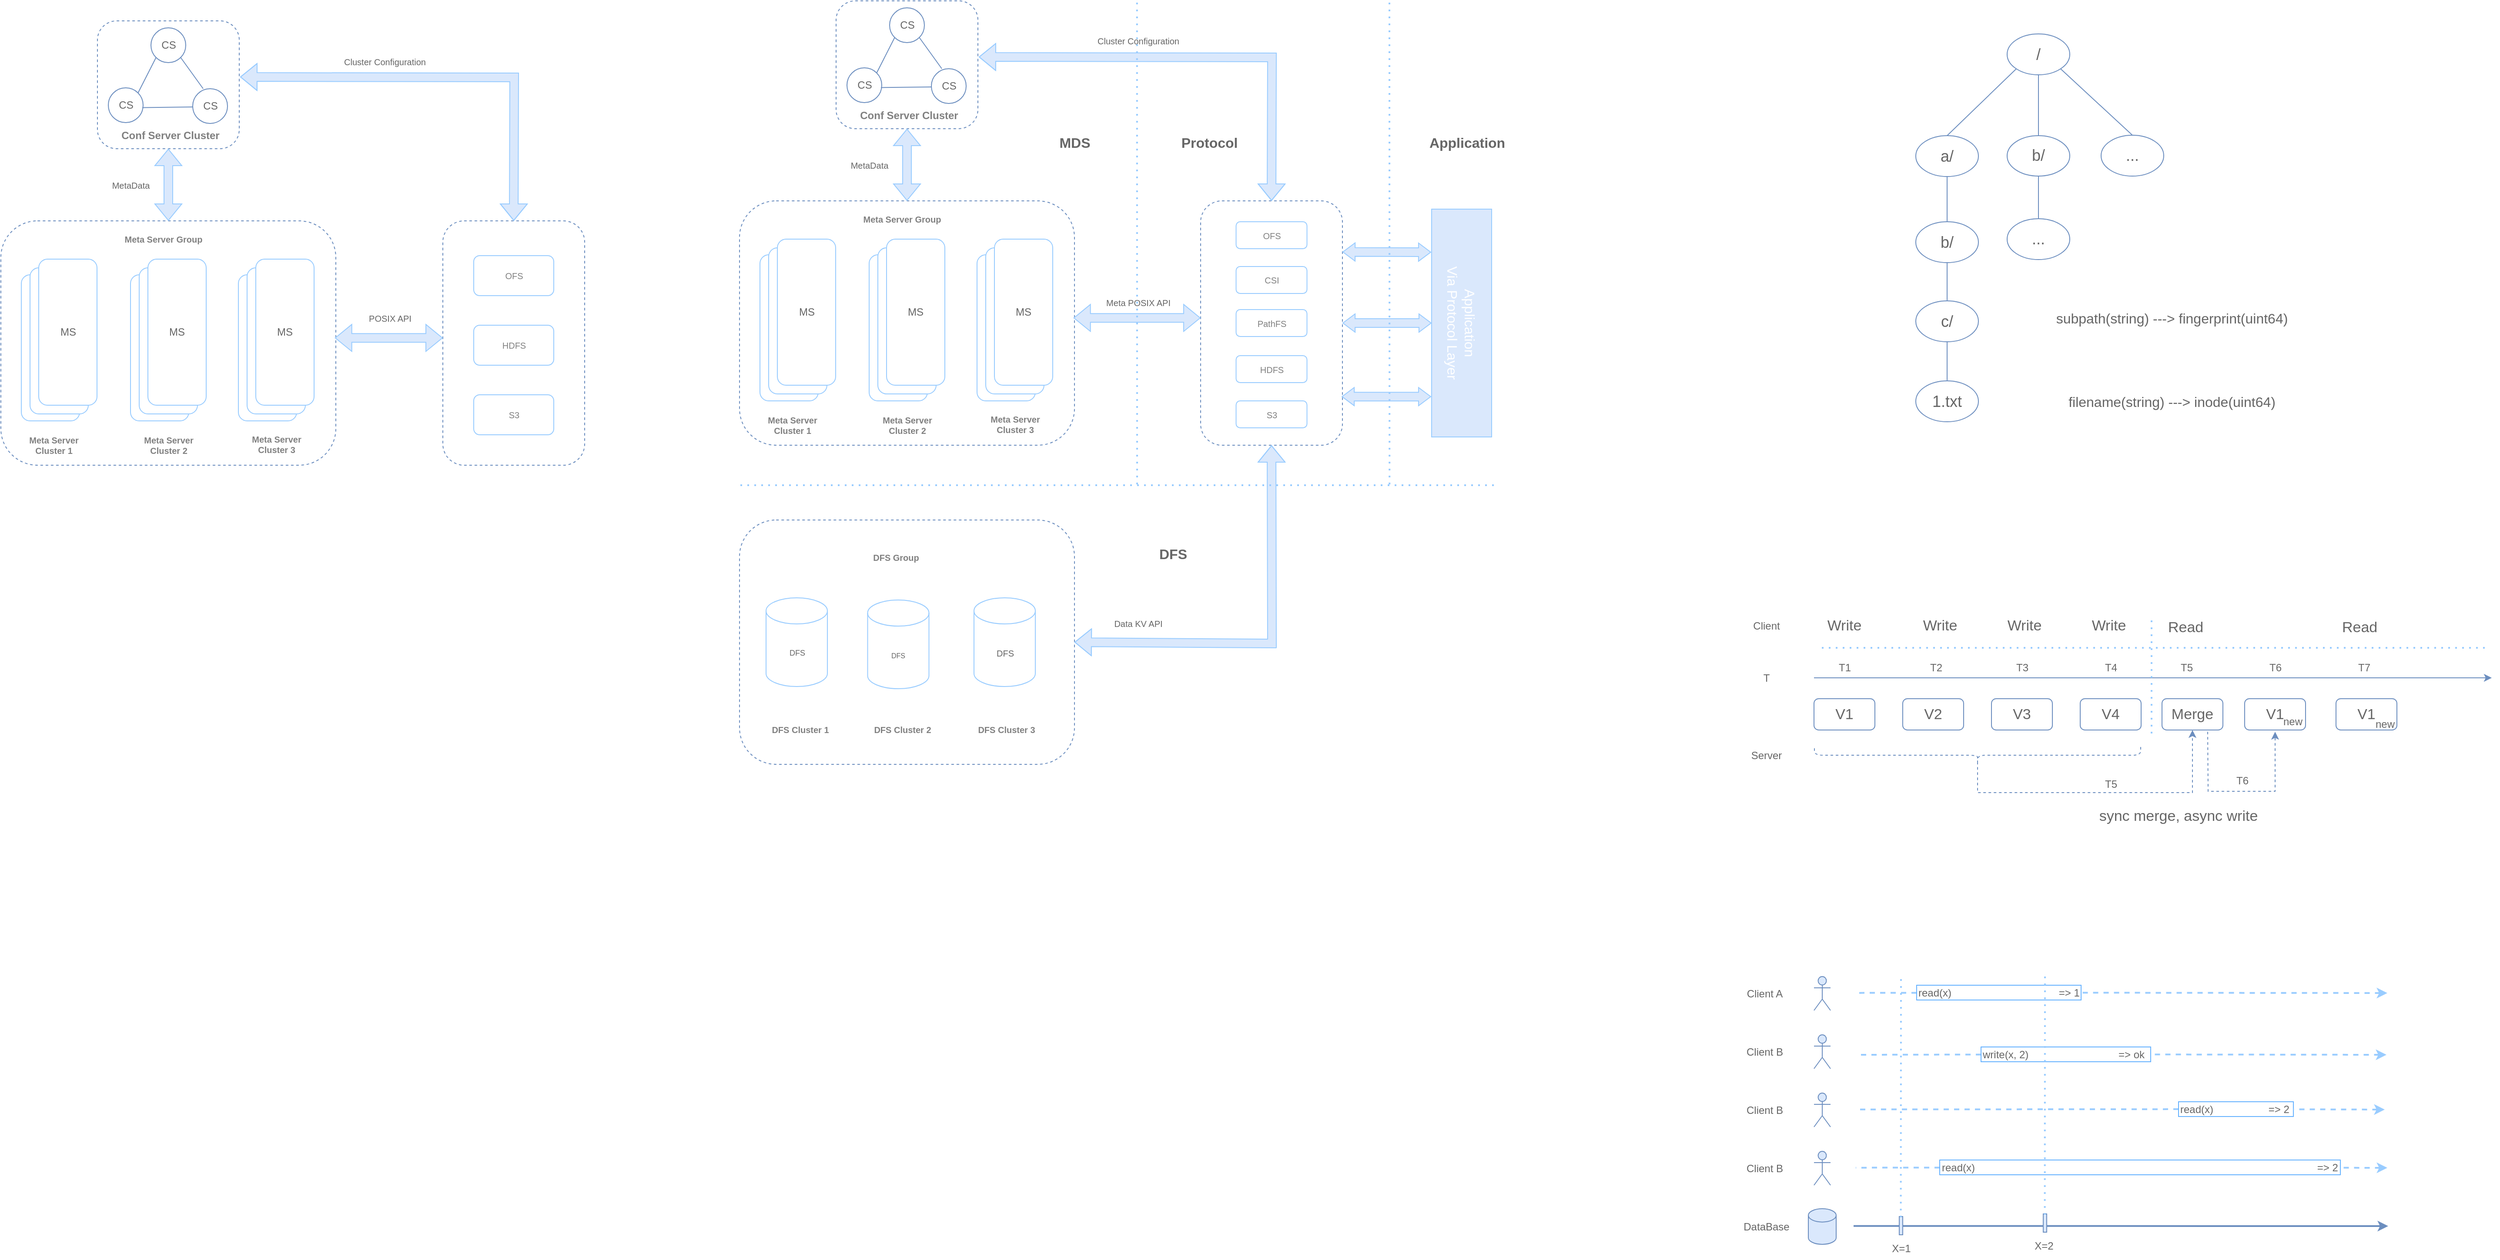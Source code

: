 <mxfile version="16.5.3" type="github">
  <diagram id="mXeUBK0sGIgF46-XZ_O8" name="第 1 页">
    <mxGraphModel dx="1901" dy="1025" grid="0" gridSize="10" guides="1" tooltips="1" connect="1" arrows="1" fold="1" page="0" pageScale="1" pageWidth="827" pageHeight="1169" math="0" shadow="0">
      <root>
        <mxCell id="0" />
        <mxCell id="1" parent="0" />
        <mxCell id="K0Wn1v-OgDyLdBBbabZl-1" value="" style="rounded=1;whiteSpace=wrap;html=1;fillColor=none;dashed=1;strokeColor=#6c8ebf;" parent="1" vertex="1">
          <mxGeometry x="171" y="130" width="163" height="147" as="geometry" />
        </mxCell>
        <mxCell id="K0Wn1v-OgDyLdBBbabZl-2" value="CS" style="ellipse;whiteSpace=wrap;html=1;aspect=fixed;fillColor=none;strokeColor=#6c8ebf;fontColor=#666666;" parent="1" vertex="1">
          <mxGeometry x="232.5" y="138" width="40" height="40" as="geometry" />
        </mxCell>
        <mxCell id="K0Wn1v-OgDyLdBBbabZl-3" value="CS" style="ellipse;whiteSpace=wrap;html=1;aspect=fixed;fillColor=none;strokeColor=#6c8ebf;fontColor=#666666;" parent="1" vertex="1">
          <mxGeometry x="183.5" y="207" width="40" height="40" as="geometry" />
        </mxCell>
        <mxCell id="K0Wn1v-OgDyLdBBbabZl-4" value="CS" style="ellipse;whiteSpace=wrap;html=1;aspect=fixed;fillColor=none;strokeColor=#6c8ebf;fontColor=#666666;" parent="1" vertex="1">
          <mxGeometry x="280.5" y="208" width="40" height="40" as="geometry" />
        </mxCell>
        <mxCell id="K0Wn1v-OgDyLdBBbabZl-5" value="" style="endArrow=none;html=1;rounded=0;entryX=0;entryY=1;entryDx=0;entryDy=0;exitX=1;exitY=0;exitDx=0;exitDy=0;fillColor=#dae8fc;strokeColor=#6c8ebf;" parent="1" source="K0Wn1v-OgDyLdBBbabZl-3" target="K0Wn1v-OgDyLdBBbabZl-2" edge="1">
          <mxGeometry width="50" height="50" relative="1" as="geometry">
            <mxPoint x="196.5" y="218" as="sourcePoint" />
            <mxPoint x="232.5" y="188" as="targetPoint" />
          </mxGeometry>
        </mxCell>
        <mxCell id="K0Wn1v-OgDyLdBBbabZl-6" value="" style="endArrow=none;html=1;rounded=0;exitX=1;exitY=0;exitDx=0;exitDy=0;fillColor=#dae8fc;strokeColor=#6c8ebf;entryX=0;entryY=0.5;entryDx=0;entryDy=0;" parent="1" edge="1">
          <mxGeometry width="50" height="50" relative="1" as="geometry">
            <mxPoint x="222.502" y="229.718" as="sourcePoint" />
            <mxPoint x="280.5" y="229" as="targetPoint" />
          </mxGeometry>
        </mxCell>
        <mxCell id="K0Wn1v-OgDyLdBBbabZl-7" value="" style="endArrow=none;html=1;rounded=0;entryX=0.3;entryY=0;entryDx=0;entryDy=0;fillColor=#dae8fc;strokeColor=#6c8ebf;entryPerimeter=0;exitX=1;exitY=1;exitDx=0;exitDy=0;" parent="1" source="K0Wn1v-OgDyLdBBbabZl-2" target="K0Wn1v-OgDyLdBBbabZl-4" edge="1">
          <mxGeometry width="50" height="50" relative="1" as="geometry">
            <mxPoint x="272.5" y="168" as="sourcePoint" />
            <mxPoint x="332.5" y="168" as="targetPoint" />
          </mxGeometry>
        </mxCell>
        <mxCell id="K0Wn1v-OgDyLdBBbabZl-8" value="&lt;b&gt;Conf Server Cluster&lt;/b&gt;" style="text;html=1;strokeColor=none;fillColor=none;align=center;verticalAlign=middle;whiteSpace=wrap;rounded=0;dashed=1;fontColor=#808080;" parent="1" vertex="1">
          <mxGeometry x="197" y="247" width="116" height="30" as="geometry" />
        </mxCell>
        <mxCell id="K0Wn1v-OgDyLdBBbabZl-9" value="" style="rounded=1;whiteSpace=wrap;html=1;strokeColor=#99CCFF;" parent="1" vertex="1">
          <mxGeometry x="83.5" y="422" width="67" height="168" as="geometry" />
        </mxCell>
        <mxCell id="K0Wn1v-OgDyLdBBbabZl-10" value="" style="rounded=1;whiteSpace=wrap;html=1;strokeColor=#99CCFF;" parent="1" vertex="1">
          <mxGeometry x="93.5" y="414" width="67" height="168" as="geometry" />
        </mxCell>
        <mxCell id="K0Wn1v-OgDyLdBBbabZl-11" value="&lt;font color=&quot;#666666&quot;&gt;MS&lt;/font&gt;" style="rounded=1;whiteSpace=wrap;html=1;strokeColor=#99CCFF;" parent="1" vertex="1">
          <mxGeometry x="103.5" y="404" width="67" height="168" as="geometry" />
        </mxCell>
        <mxCell id="K0Wn1v-OgDyLdBBbabZl-12" value="" style="rounded=1;whiteSpace=wrap;html=1;strokeColor=#99CCFF;" parent="1" vertex="1">
          <mxGeometry x="209" y="422" width="67" height="168" as="geometry" />
        </mxCell>
        <mxCell id="K0Wn1v-OgDyLdBBbabZl-13" value="" style="rounded=1;whiteSpace=wrap;html=1;strokeColor=#99CCFF;" parent="1" vertex="1">
          <mxGeometry x="219" y="414" width="67" height="168" as="geometry" />
        </mxCell>
        <mxCell id="K0Wn1v-OgDyLdBBbabZl-14" value="&lt;font color=&quot;#666666&quot;&gt;MS&lt;/font&gt;" style="rounded=1;whiteSpace=wrap;html=1;strokeColor=#99CCFF;" parent="1" vertex="1">
          <mxGeometry x="229" y="404" width="67" height="168" as="geometry" />
        </mxCell>
        <mxCell id="K0Wn1v-OgDyLdBBbabZl-15" value="" style="rounded=1;whiteSpace=wrap;html=1;strokeColor=#99CCFF;" parent="1" vertex="1">
          <mxGeometry x="333" y="422" width="67" height="168" as="geometry" />
        </mxCell>
        <mxCell id="K0Wn1v-OgDyLdBBbabZl-16" value="" style="rounded=1;whiteSpace=wrap;html=1;strokeColor=#99CCFF;" parent="1" vertex="1">
          <mxGeometry x="343" y="414" width="67" height="168" as="geometry" />
        </mxCell>
        <mxCell id="K0Wn1v-OgDyLdBBbabZl-17" value="&lt;font color=&quot;#666666&quot;&gt;MS&lt;/font&gt;" style="rounded=1;whiteSpace=wrap;html=1;strokeColor=#99CCFF;" parent="1" vertex="1">
          <mxGeometry x="353" y="404" width="67" height="168" as="geometry" />
        </mxCell>
        <mxCell id="K0Wn1v-OgDyLdBBbabZl-18" value="&lt;b style=&quot;font-size: 10px;&quot;&gt;&lt;font style=&quot;font-size: 10px;&quot;&gt;Meta Server Cluster 1&lt;/font&gt;&lt;/b&gt;" style="text;html=1;strokeColor=none;fillColor=none;align=center;verticalAlign=middle;whiteSpace=wrap;rounded=0;dashed=1;fontColor=#808080;fontSize=10;" parent="1" vertex="1">
          <mxGeometry x="81" y="603" width="79.5" height="30" as="geometry" />
        </mxCell>
        <mxCell id="K0Wn1v-OgDyLdBBbabZl-19" value="&lt;b style=&quot;font-size: 10px&quot;&gt;&lt;font style=&quot;font-size: 10px&quot;&gt;Meta Server Cluster 2&lt;/font&gt;&lt;/b&gt;" style="text;html=1;strokeColor=none;fillColor=none;align=center;verticalAlign=middle;whiteSpace=wrap;rounded=0;dashed=1;fontColor=#808080;fontSize=10;" parent="1" vertex="1">
          <mxGeometry x="212.75" y="603" width="79.5" height="30" as="geometry" />
        </mxCell>
        <mxCell id="K0Wn1v-OgDyLdBBbabZl-20" value="&lt;b style=&quot;font-size: 10px&quot;&gt;&lt;font style=&quot;font-size: 10px&quot;&gt;Meta Server Cluster 3&lt;/font&gt;&lt;/b&gt;" style="text;html=1;strokeColor=none;fillColor=none;align=center;verticalAlign=middle;whiteSpace=wrap;rounded=0;dashed=1;fontColor=#808080;fontSize=10;" parent="1" vertex="1">
          <mxGeometry x="336.75" y="602" width="79.5" height="30" as="geometry" />
        </mxCell>
        <mxCell id="K0Wn1v-OgDyLdBBbabZl-21" value="" style="rounded=1;whiteSpace=wrap;html=1;fillColor=none;dashed=1;strokeColor=#6c8ebf;" parent="1" vertex="1">
          <mxGeometry x="60" y="360" width="385" height="281" as="geometry" />
        </mxCell>
        <mxCell id="K0Wn1v-OgDyLdBBbabZl-22" value="&lt;b style=&quot;font-size: 10px&quot;&gt;&lt;font style=&quot;font-size: 10px&quot;&gt;Meta Server Group&lt;/font&gt;&lt;/b&gt;" style="text;html=1;strokeColor=none;fillColor=none;align=center;verticalAlign=middle;whiteSpace=wrap;rounded=0;dashed=1;fontColor=#808080;fontSize=10;" parent="1" vertex="1">
          <mxGeometry x="187" y="366" width="120" height="30" as="geometry" />
        </mxCell>
        <mxCell id="K0Wn1v-OgDyLdBBbabZl-23" value="OFS" style="rounded=1;whiteSpace=wrap;html=1;fontSize=10;fontColor=#808080;strokeColor=#99CCFF;fillColor=default;" parent="1" vertex="1">
          <mxGeometry x="603.5" y="400" width="92" height="46" as="geometry" />
        </mxCell>
        <mxCell id="K0Wn1v-OgDyLdBBbabZl-24" value="HDFS" style="rounded=1;whiteSpace=wrap;html=1;fontSize=10;fontColor=#808080;strokeColor=#99CCFF;fillColor=default;" parent="1" vertex="1">
          <mxGeometry x="603.5" y="480" width="92" height="46" as="geometry" />
        </mxCell>
        <mxCell id="K0Wn1v-OgDyLdBBbabZl-25" value="S3" style="rounded=1;whiteSpace=wrap;html=1;fontSize=10;fontColor=#808080;strokeColor=#99CCFF;fillColor=default;" parent="1" vertex="1">
          <mxGeometry x="603.5" y="560" width="92" height="46" as="geometry" />
        </mxCell>
        <mxCell id="K0Wn1v-OgDyLdBBbabZl-26" value="" style="rounded=1;whiteSpace=wrap;html=1;fillColor=none;dashed=1;strokeColor=#6c8ebf;" parent="1" vertex="1">
          <mxGeometry x="568" y="360" width="163" height="281" as="geometry" />
        </mxCell>
        <mxCell id="K0Wn1v-OgDyLdBBbabZl-27" value="" style="shape=flexArrow;endArrow=classic;startArrow=classic;html=1;rounded=0;fontSize=10;fontColor=#808080;entryX=0;entryY=0.479;entryDx=0;entryDy=0;exitX=0.997;exitY=0.479;exitDx=0;exitDy=0;exitPerimeter=0;entryPerimeter=0;fillColor=#dae8fc;strokeColor=#99CCFF;" parent="1" source="K0Wn1v-OgDyLdBBbabZl-21" target="K0Wn1v-OgDyLdBBbabZl-26" edge="1">
          <mxGeometry width="100" height="100" relative="1" as="geometry">
            <mxPoint x="445" y="506" as="sourcePoint" />
            <mxPoint x="545" y="406" as="targetPoint" />
          </mxGeometry>
        </mxCell>
        <mxCell id="K0Wn1v-OgDyLdBBbabZl-28" value="POSIX API" style="text;html=1;align=center;verticalAlign=middle;resizable=0;points=[];autosize=1;strokeColor=none;fillColor=none;fontSize=10;fontColor=#666666;" parent="1" vertex="1">
          <mxGeometry x="472" y="464" width="69" height="16" as="geometry" />
        </mxCell>
        <mxCell id="K0Wn1v-OgDyLdBBbabZl-29" value="" style="shape=flexArrow;endArrow=classic;startArrow=classic;html=1;rounded=0;fontSize=10;fontColor=#808080;fillColor=#dae8fc;strokeColor=#99CCFF;exitX=1.006;exitY=0.439;exitDx=0;exitDy=0;exitPerimeter=0;entryX=0.5;entryY=0;entryDx=0;entryDy=0;" parent="1" source="K0Wn1v-OgDyLdBBbabZl-1" target="K0Wn1v-OgDyLdBBbabZl-26" edge="1">
          <mxGeometry width="100" height="100" relative="1" as="geometry">
            <mxPoint x="367.053" y="225.444" as="sourcePoint" />
            <mxPoint x="643.024" y="357.562" as="targetPoint" />
            <Array as="points">
              <mxPoint x="650" y="195" />
            </Array>
          </mxGeometry>
        </mxCell>
        <mxCell id="K0Wn1v-OgDyLdBBbabZl-30" value="Cluster Configuration" style="text;html=1;align=center;verticalAlign=middle;resizable=0;points=[];autosize=1;strokeColor=none;fillColor=none;fontSize=10;fontColor=#666666;" parent="1" vertex="1">
          <mxGeometry x="439" y="169" width="123" height="16" as="geometry" />
        </mxCell>
        <mxCell id="K0Wn1v-OgDyLdBBbabZl-31" value="" style="shape=flexArrow;endArrow=classic;startArrow=classic;html=1;rounded=0;fontSize=10;fontColor=#808080;entryX=0.5;entryY=0;entryDx=0;entryDy=0;exitX=0.5;exitY=1;exitDx=0;exitDy=0;fillColor=#dae8fc;strokeColor=#99CCFF;" parent="1" source="K0Wn1v-OgDyLdBBbabZl-1" target="K0Wn1v-OgDyLdBBbabZl-21" edge="1">
          <mxGeometry width="100" height="100" relative="1" as="geometry">
            <mxPoint x="261.005" y="284.999" as="sourcePoint" />
            <mxPoint x="385.16" y="284.999" as="targetPoint" />
          </mxGeometry>
        </mxCell>
        <mxCell id="K0Wn1v-OgDyLdBBbabZl-32" value="MetaData" style="text;html=1;align=center;verticalAlign=middle;resizable=0;points=[];autosize=1;strokeColor=none;fillColor=none;fontSize=10;fontColor=#666666;" parent="1" vertex="1">
          <mxGeometry x="178" y="311" width="62" height="16" as="geometry" />
        </mxCell>
        <mxCell id="K0Wn1v-OgDyLdBBbabZl-33" value="" style="rounded=1;whiteSpace=wrap;html=1;fillColor=none;dashed=1;strokeColor=#6c8ebf;" parent="1" vertex="1">
          <mxGeometry x="1020" y="107" width="163" height="147" as="geometry" />
        </mxCell>
        <mxCell id="K0Wn1v-OgDyLdBBbabZl-34" value="CS" style="ellipse;whiteSpace=wrap;html=1;aspect=fixed;fillColor=none;strokeColor=#6c8ebf;fontColor=#666666;" parent="1" vertex="1">
          <mxGeometry x="1081.5" y="115" width="40" height="40" as="geometry" />
        </mxCell>
        <mxCell id="K0Wn1v-OgDyLdBBbabZl-35" value="CS" style="ellipse;whiteSpace=wrap;html=1;aspect=fixed;fillColor=none;strokeColor=#6c8ebf;fontColor=#666666;" parent="1" vertex="1">
          <mxGeometry x="1032.5" y="184" width="40" height="40" as="geometry" />
        </mxCell>
        <mxCell id="K0Wn1v-OgDyLdBBbabZl-36" value="CS" style="ellipse;whiteSpace=wrap;html=1;aspect=fixed;fillColor=none;strokeColor=#6c8ebf;fontColor=#666666;" parent="1" vertex="1">
          <mxGeometry x="1129.5" y="185" width="40" height="40" as="geometry" />
        </mxCell>
        <mxCell id="K0Wn1v-OgDyLdBBbabZl-37" value="" style="endArrow=none;html=1;rounded=0;entryX=0;entryY=1;entryDx=0;entryDy=0;exitX=1;exitY=0;exitDx=0;exitDy=0;fillColor=#dae8fc;strokeColor=#6c8ebf;" parent="1" source="K0Wn1v-OgDyLdBBbabZl-35" target="K0Wn1v-OgDyLdBBbabZl-34" edge="1">
          <mxGeometry width="50" height="50" relative="1" as="geometry">
            <mxPoint x="1045.5" y="195" as="sourcePoint" />
            <mxPoint x="1081.5" y="165" as="targetPoint" />
          </mxGeometry>
        </mxCell>
        <mxCell id="K0Wn1v-OgDyLdBBbabZl-38" value="" style="endArrow=none;html=1;rounded=0;exitX=1;exitY=0;exitDx=0;exitDy=0;fillColor=#dae8fc;strokeColor=#6c8ebf;entryX=0;entryY=0.5;entryDx=0;entryDy=0;" parent="1" edge="1">
          <mxGeometry width="50" height="50" relative="1" as="geometry">
            <mxPoint x="1071.502" y="206.718" as="sourcePoint" />
            <mxPoint x="1129.5" y="206" as="targetPoint" />
          </mxGeometry>
        </mxCell>
        <mxCell id="K0Wn1v-OgDyLdBBbabZl-39" value="" style="endArrow=none;html=1;rounded=0;entryX=0.3;entryY=0;entryDx=0;entryDy=0;fillColor=#dae8fc;strokeColor=#6c8ebf;entryPerimeter=0;exitX=1;exitY=1;exitDx=0;exitDy=0;" parent="1" source="K0Wn1v-OgDyLdBBbabZl-34" target="K0Wn1v-OgDyLdBBbabZl-36" edge="1">
          <mxGeometry width="50" height="50" relative="1" as="geometry">
            <mxPoint x="1121.5" y="145" as="sourcePoint" />
            <mxPoint x="1181.5" y="145" as="targetPoint" />
          </mxGeometry>
        </mxCell>
        <mxCell id="K0Wn1v-OgDyLdBBbabZl-40" value="&lt;b&gt;Conf Server Cluster&lt;/b&gt;" style="text;html=1;strokeColor=none;fillColor=none;align=center;verticalAlign=middle;whiteSpace=wrap;rounded=0;dashed=1;fontColor=#808080;" parent="1" vertex="1">
          <mxGeometry x="1046" y="224" width="116" height="30" as="geometry" />
        </mxCell>
        <mxCell id="K0Wn1v-OgDyLdBBbabZl-41" value="" style="rounded=1;whiteSpace=wrap;html=1;strokeColor=#99CCFF;" parent="1" vertex="1">
          <mxGeometry x="932.5" y="399" width="67" height="168" as="geometry" />
        </mxCell>
        <mxCell id="K0Wn1v-OgDyLdBBbabZl-42" value="" style="rounded=1;whiteSpace=wrap;html=1;strokeColor=#99CCFF;" parent="1" vertex="1">
          <mxGeometry x="942.5" y="391" width="67" height="168" as="geometry" />
        </mxCell>
        <mxCell id="K0Wn1v-OgDyLdBBbabZl-43" value="&lt;font color=&quot;#666666&quot;&gt;MS&lt;/font&gt;" style="rounded=1;whiteSpace=wrap;html=1;strokeColor=#99CCFF;" parent="1" vertex="1">
          <mxGeometry x="952.5" y="381" width="67" height="168" as="geometry" />
        </mxCell>
        <mxCell id="K0Wn1v-OgDyLdBBbabZl-44" value="" style="rounded=1;whiteSpace=wrap;html=1;strokeColor=#99CCFF;" parent="1" vertex="1">
          <mxGeometry x="1058" y="399" width="67" height="168" as="geometry" />
        </mxCell>
        <mxCell id="K0Wn1v-OgDyLdBBbabZl-45" value="" style="rounded=1;whiteSpace=wrap;html=1;strokeColor=#99CCFF;" parent="1" vertex="1">
          <mxGeometry x="1068" y="391" width="67" height="168" as="geometry" />
        </mxCell>
        <mxCell id="K0Wn1v-OgDyLdBBbabZl-46" value="&lt;font color=&quot;#666666&quot;&gt;MS&lt;/font&gt;" style="rounded=1;whiteSpace=wrap;html=1;strokeColor=#99CCFF;" parent="1" vertex="1">
          <mxGeometry x="1078" y="381" width="67" height="168" as="geometry" />
        </mxCell>
        <mxCell id="K0Wn1v-OgDyLdBBbabZl-47" value="" style="rounded=1;whiteSpace=wrap;html=1;strokeColor=#99CCFF;" parent="1" vertex="1">
          <mxGeometry x="1182" y="399" width="67" height="168" as="geometry" />
        </mxCell>
        <mxCell id="K0Wn1v-OgDyLdBBbabZl-48" value="" style="rounded=1;whiteSpace=wrap;html=1;strokeColor=#99CCFF;" parent="1" vertex="1">
          <mxGeometry x="1192" y="391" width="67" height="168" as="geometry" />
        </mxCell>
        <mxCell id="K0Wn1v-OgDyLdBBbabZl-49" value="&lt;font color=&quot;#666666&quot;&gt;MS&lt;/font&gt;" style="rounded=1;whiteSpace=wrap;html=1;strokeColor=#99CCFF;" parent="1" vertex="1">
          <mxGeometry x="1202" y="381" width="67" height="168" as="geometry" />
        </mxCell>
        <mxCell id="K0Wn1v-OgDyLdBBbabZl-50" value="&lt;b style=&quot;font-size: 10px;&quot;&gt;&lt;font style=&quot;font-size: 10px;&quot;&gt;Meta Server Cluster 1&lt;/font&gt;&lt;/b&gt;" style="text;html=1;strokeColor=none;fillColor=none;align=center;verticalAlign=middle;whiteSpace=wrap;rounded=0;dashed=1;fontColor=#808080;fontSize=10;" parent="1" vertex="1">
          <mxGeometry x="930" y="580" width="79.5" height="30" as="geometry" />
        </mxCell>
        <mxCell id="K0Wn1v-OgDyLdBBbabZl-51" value="&lt;b style=&quot;font-size: 10px&quot;&gt;&lt;font style=&quot;font-size: 10px&quot;&gt;Meta Server Cluster 2&lt;/font&gt;&lt;/b&gt;" style="text;html=1;strokeColor=none;fillColor=none;align=center;verticalAlign=middle;whiteSpace=wrap;rounded=0;dashed=1;fontColor=#808080;fontSize=10;" parent="1" vertex="1">
          <mxGeometry x="1061.75" y="580" width="79.5" height="30" as="geometry" />
        </mxCell>
        <mxCell id="K0Wn1v-OgDyLdBBbabZl-52" value="&lt;b style=&quot;font-size: 10px&quot;&gt;&lt;font style=&quot;font-size: 10px&quot;&gt;Meta Server Cluster 3&lt;/font&gt;&lt;/b&gt;" style="text;html=1;strokeColor=none;fillColor=none;align=center;verticalAlign=middle;whiteSpace=wrap;rounded=0;dashed=1;fontColor=#808080;fontSize=10;" parent="1" vertex="1">
          <mxGeometry x="1185.75" y="579" width="79.5" height="30" as="geometry" />
        </mxCell>
        <mxCell id="K0Wn1v-OgDyLdBBbabZl-53" value="" style="rounded=1;whiteSpace=wrap;html=1;fillColor=none;dashed=1;strokeColor=#6c8ebf;" parent="1" vertex="1">
          <mxGeometry x="909" y="337" width="385" height="281" as="geometry" />
        </mxCell>
        <mxCell id="K0Wn1v-OgDyLdBBbabZl-54" value="&lt;b style=&quot;font-size: 10px&quot;&gt;&lt;font style=&quot;font-size: 10px&quot;&gt;Meta Server Group&lt;/font&gt;&lt;/b&gt;" style="text;html=1;strokeColor=none;fillColor=none;align=center;verticalAlign=middle;whiteSpace=wrap;rounded=0;dashed=1;fontColor=#808080;fontSize=10;" parent="1" vertex="1">
          <mxGeometry x="1036" y="343" width="120" height="30" as="geometry" />
        </mxCell>
        <mxCell id="K0Wn1v-OgDyLdBBbabZl-55" value="OFS" style="rounded=1;whiteSpace=wrap;html=1;fontSize=10;fontColor=#808080;strokeColor=#99CCFF;fillColor=default;" parent="1" vertex="1">
          <mxGeometry x="1479.75" y="361" width="81.5" height="31" as="geometry" />
        </mxCell>
        <mxCell id="K0Wn1v-OgDyLdBBbabZl-56" value="" style="rounded=1;whiteSpace=wrap;html=1;fillColor=none;dashed=1;strokeColor=#6c8ebf;" parent="1" vertex="1">
          <mxGeometry x="1439" y="337" width="163" height="281" as="geometry" />
        </mxCell>
        <mxCell id="K0Wn1v-OgDyLdBBbabZl-57" value="" style="shape=flexArrow;endArrow=classic;startArrow=classic;html=1;rounded=0;fontSize=10;fontColor=#808080;entryX=0;entryY=0.479;entryDx=0;entryDy=0;exitX=0.997;exitY=0.479;exitDx=0;exitDy=0;exitPerimeter=0;entryPerimeter=0;fillColor=#dae8fc;strokeColor=#99CCFF;" parent="1" source="K0Wn1v-OgDyLdBBbabZl-53" target="K0Wn1v-OgDyLdBBbabZl-56" edge="1">
          <mxGeometry width="100" height="100" relative="1" as="geometry">
            <mxPoint x="1294" y="483" as="sourcePoint" />
            <mxPoint x="1394" y="383" as="targetPoint" />
          </mxGeometry>
        </mxCell>
        <mxCell id="K0Wn1v-OgDyLdBBbabZl-58" value="Meta POSIX API" style="text;html=1;align=center;verticalAlign=middle;resizable=0;points=[];autosize=1;strokeColor=none;fillColor=none;fontSize=10;fontColor=#666666;" parent="1" vertex="1">
          <mxGeometry x="1317" y="446" width="99" height="16" as="geometry" />
        </mxCell>
        <mxCell id="K0Wn1v-OgDyLdBBbabZl-59" value="" style="shape=flexArrow;endArrow=classic;startArrow=classic;html=1;rounded=0;fontSize=10;fontColor=#808080;fillColor=#dae8fc;strokeColor=#99CCFF;exitX=1.006;exitY=0.439;exitDx=0;exitDy=0;exitPerimeter=0;entryX=0.5;entryY=0;entryDx=0;entryDy=0;" parent="1" source="K0Wn1v-OgDyLdBBbabZl-33" target="K0Wn1v-OgDyLdBBbabZl-56" edge="1">
          <mxGeometry width="100" height="100" relative="1" as="geometry">
            <mxPoint x="1216.053" y="202.444" as="sourcePoint" />
            <mxPoint x="1492.024" y="334.562" as="targetPoint" />
            <Array as="points">
              <mxPoint x="1521" y="172" />
            </Array>
          </mxGeometry>
        </mxCell>
        <mxCell id="K0Wn1v-OgDyLdBBbabZl-60" value="Cluster Configuration" style="text;html=1;align=center;verticalAlign=middle;resizable=0;points=[];autosize=1;strokeColor=none;fillColor=none;fontSize=10;fontColor=#666666;" parent="1" vertex="1">
          <mxGeometry x="1305" y="145" width="123" height="16" as="geometry" />
        </mxCell>
        <mxCell id="K0Wn1v-OgDyLdBBbabZl-61" value="" style="shape=flexArrow;endArrow=classic;startArrow=classic;html=1;rounded=0;fontSize=10;fontColor=#808080;entryX=0.5;entryY=0;entryDx=0;entryDy=0;exitX=0.5;exitY=1;exitDx=0;exitDy=0;fillColor=#dae8fc;strokeColor=#99CCFF;" parent="1" source="K0Wn1v-OgDyLdBBbabZl-33" target="K0Wn1v-OgDyLdBBbabZl-53" edge="1">
          <mxGeometry width="100" height="100" relative="1" as="geometry">
            <mxPoint x="1110.005" y="261.999" as="sourcePoint" />
            <mxPoint x="1234.16" y="261.999" as="targetPoint" />
          </mxGeometry>
        </mxCell>
        <mxCell id="K0Wn1v-OgDyLdBBbabZl-62" value="MetaData" style="text;html=1;align=center;verticalAlign=middle;resizable=0;points=[];autosize=1;strokeColor=none;fillColor=none;fontSize=10;fontColor=#666666;" parent="1" vertex="1">
          <mxGeometry x="1027" y="288" width="62" height="16" as="geometry" />
        </mxCell>
        <mxCell id="K0Wn1v-OgDyLdBBbabZl-63" value="&lt;b style=&quot;font-size: 10px&quot;&gt;&lt;font style=&quot;font-size: 10px&quot;&gt;DFS Cluster 1&lt;/font&gt;&lt;/b&gt;" style="text;html=1;strokeColor=none;fillColor=none;align=center;verticalAlign=middle;whiteSpace=wrap;rounded=0;dashed=1;fontColor=#808080;fontSize=10;" parent="1" vertex="1">
          <mxGeometry x="936.5" y="929.5" width="83.5" height="30" as="geometry" />
        </mxCell>
        <mxCell id="K0Wn1v-OgDyLdBBbabZl-64" value="&lt;b style=&quot;font-size: 10px&quot;&gt;&lt;font style=&quot;font-size: 10px&quot;&gt;DFS Cluster 2&lt;/font&gt;&lt;/b&gt;" style="text;html=1;strokeColor=none;fillColor=none;align=center;verticalAlign=middle;whiteSpace=wrap;rounded=0;dashed=1;fontColor=#808080;fontSize=10;" parent="1" vertex="1">
          <mxGeometry x="1054.63" y="929.5" width="82.75" height="30" as="geometry" />
        </mxCell>
        <mxCell id="K0Wn1v-OgDyLdBBbabZl-65" value="&lt;b style=&quot;font-size: 10px&quot;&gt;&lt;font style=&quot;font-size: 10px&quot;&gt;DFS Cluster 3&lt;/font&gt;&lt;/b&gt;" style="text;html=1;strokeColor=none;fillColor=none;align=center;verticalAlign=middle;whiteSpace=wrap;rounded=0;dashed=1;fontColor=#808080;fontSize=10;" parent="1" vertex="1">
          <mxGeometry x="1172.63" y="929.5" width="85.75" height="30" as="geometry" />
        </mxCell>
        <mxCell id="K0Wn1v-OgDyLdBBbabZl-66" value="" style="rounded=1;whiteSpace=wrap;html=1;fillColor=none;dashed=1;strokeColor=#6c8ebf;" parent="1" vertex="1">
          <mxGeometry x="909" y="704" width="385" height="281" as="geometry" />
        </mxCell>
        <mxCell id="K0Wn1v-OgDyLdBBbabZl-67" value="&lt;b style=&quot;font-size: 10px&quot;&gt;&lt;font style=&quot;font-size: 10px&quot;&gt;DFS Group&lt;/font&gt;&lt;/b&gt;" style="text;html=1;strokeColor=none;fillColor=none;align=center;verticalAlign=middle;whiteSpace=wrap;rounded=0;dashed=1;fontColor=#808080;fontSize=10;" parent="1" vertex="1">
          <mxGeometry x="1029" y="731.5" width="120" height="30" as="geometry" />
        </mxCell>
        <mxCell id="K0Wn1v-OgDyLdBBbabZl-68" value="" style="shape=flexArrow;endArrow=classic;startArrow=classic;html=1;rounded=0;fontSize=10;fontColor=#808080;entryX=1;entryY=0.5;entryDx=0;entryDy=0;exitX=0.5;exitY=1;exitDx=0;exitDy=0;fillColor=#dae8fc;strokeColor=#99CCFF;" parent="1" source="K0Wn1v-OgDyLdBBbabZl-56" target="K0Wn1v-OgDyLdBBbabZl-66" edge="1">
          <mxGeometry width="100" height="100" relative="1" as="geometry">
            <mxPoint x="1485.995" y="658.999" as="sourcePoint" />
            <mxPoint x="1610.15" y="658.999" as="targetPoint" />
            <Array as="points">
              <mxPoint x="1521" y="846" />
            </Array>
          </mxGeometry>
        </mxCell>
        <mxCell id="K0Wn1v-OgDyLdBBbabZl-69" value="Data KV API" style="text;html=1;align=center;verticalAlign=middle;resizable=0;points=[];autosize=1;strokeColor=none;fillColor=none;fontSize=10;fontColor=#666666;" parent="1" vertex="1">
          <mxGeometry x="1328" y="815" width="77" height="16" as="geometry" />
        </mxCell>
        <mxCell id="K0Wn1v-OgDyLdBBbabZl-70" value="" style="endArrow=none;dashed=1;html=1;dashPattern=1 3;strokeWidth=2;rounded=1;fontSize=10;fontColor=#666666;fillColor=#dae8fc;strokeColor=#99CCFF;" parent="1" edge="1">
          <mxGeometry width="50" height="50" relative="1" as="geometry">
            <mxPoint x="1366" y="663" as="sourcePoint" />
            <mxPoint x="1365.88" y="107" as="targetPoint" />
          </mxGeometry>
        </mxCell>
        <mxCell id="K0Wn1v-OgDyLdBBbabZl-71" value="&lt;b style=&quot;font-size: 16px;&quot;&gt;MDS&lt;/b&gt;" style="text;html=1;align=center;verticalAlign=middle;resizable=0;points=[];autosize=1;strokeColor=none;fillColor=none;fontSize=16;fontColor=#666666;" parent="1" vertex="1">
          <mxGeometry x="1271" y="258.5" width="46" height="23" as="geometry" />
        </mxCell>
        <mxCell id="K0Wn1v-OgDyLdBBbabZl-72" value="" style="endArrow=none;dashed=1;html=1;dashPattern=1 3;strokeWidth=2;rounded=1;fontSize=10;fontColor=#666666;fillColor=#dae8fc;strokeColor=#99CCFF;" parent="1" edge="1">
          <mxGeometry width="50" height="50" relative="1" as="geometry">
            <mxPoint x="1776" y="664" as="sourcePoint" />
            <mxPoint x="909.0" y="664" as="targetPoint" />
          </mxGeometry>
        </mxCell>
        <mxCell id="K0Wn1v-OgDyLdBBbabZl-73" value="&lt;b&gt;Protocol&amp;nbsp;&lt;/b&gt;" style="text;html=1;align=center;verticalAlign=middle;resizable=0;points=[];autosize=1;strokeColor=none;fillColor=none;fontSize=16;fontColor=#666666;" parent="1" vertex="1">
          <mxGeometry x="1411" y="258.5" width="80" height="23" as="geometry" />
        </mxCell>
        <mxCell id="K0Wn1v-OgDyLdBBbabZl-74" value="&lt;b style=&quot;font-size: 16px&quot;&gt;DFS&lt;/b&gt;" style="text;html=1;align=center;verticalAlign=middle;resizable=0;points=[];autosize=1;strokeColor=none;fillColor=none;fontSize=16;fontColor=#666666;" parent="1" vertex="1">
          <mxGeometry x="1386" y="731.5" width="42" height="23" as="geometry" />
        </mxCell>
        <mxCell id="K0Wn1v-OgDyLdBBbabZl-75" value="Application&lt;br&gt;Via Protocol Layer" style="rounded=0;whiteSpace=wrap;html=1;fontSize=16;strokeColor=#99CCFF;fillColor=#dae8fc;rotation=90;fontColor=#FFFFFF;" parent="1" vertex="1">
          <mxGeometry x="1608" y="443" width="262" height="69" as="geometry" />
        </mxCell>
        <mxCell id="K0Wn1v-OgDyLdBBbabZl-76" value="" style="shape=flexArrow;endArrow=classic;startArrow=classic;html=1;rounded=0;fontSize=10;fontColor=#808080;fillColor=#dae8fc;strokeColor=#99CCFF;startWidth=10;startSize=4.35;endWidth=10;endSize=4.35;exitX=1;exitY=0.209;exitDx=0;exitDy=0;exitPerimeter=0;" parent="1" source="K0Wn1v-OgDyLdBBbabZl-56" edge="1">
          <mxGeometry width="100" height="100" relative="1" as="geometry">
            <mxPoint x="1602.005" y="396.129" as="sourcePoint" />
            <mxPoint x="1704.0" y="396" as="targetPoint" />
          </mxGeometry>
        </mxCell>
        <mxCell id="K0Wn1v-OgDyLdBBbabZl-77" value="" style="shape=flexArrow;endArrow=classic;startArrow=classic;html=1;rounded=0;fontSize=10;fontColor=#808080;fillColor=#dae8fc;strokeColor=#99CCFF;startWidth=10;startSize=4.35;endWidth=10;endSize=4.35;" parent="1" source="K0Wn1v-OgDyLdBBbabZl-56" target="K0Wn1v-OgDyLdBBbabZl-75" edge="1">
          <mxGeometry width="100" height="100" relative="1" as="geometry">
            <mxPoint x="1602.005" y="479.759" as="sourcePoint" />
            <mxPoint x="1699" y="479.38" as="targetPoint" />
          </mxGeometry>
        </mxCell>
        <mxCell id="K0Wn1v-OgDyLdBBbabZl-78" value="" style="shape=flexArrow;endArrow=classic;startArrow=classic;html=1;rounded=0;fontSize=10;fontColor=#808080;fillColor=#dae8fc;strokeColor=#99CCFF;startWidth=10;startSize=4.35;endWidth=10;endSize=4.35;entryX=0.823;entryY=1.007;entryDx=0;entryDy=0;entryPerimeter=0;exitX=0.994;exitY=0.801;exitDx=0;exitDy=0;exitPerimeter=0;" parent="1" source="K0Wn1v-OgDyLdBBbabZl-56" target="K0Wn1v-OgDyLdBBbabZl-75" edge="1">
          <mxGeometry width="100" height="100" relative="1" as="geometry">
            <mxPoint x="1601" y="557" as="sourcePoint" />
            <mxPoint x="1699" y="575" as="targetPoint" />
          </mxGeometry>
        </mxCell>
        <mxCell id="K0Wn1v-OgDyLdBBbabZl-79" value="" style="endArrow=none;dashed=1;html=1;dashPattern=1 3;strokeWidth=2;rounded=1;fontSize=10;fontColor=#666666;fillColor=#dae8fc;strokeColor=#99CCFF;" parent="1" edge="1">
          <mxGeometry width="50" height="50" relative="1" as="geometry">
            <mxPoint x="1656.12" y="663" as="sourcePoint" />
            <mxPoint x="1656.0" y="107" as="targetPoint" />
          </mxGeometry>
        </mxCell>
        <mxCell id="K0Wn1v-OgDyLdBBbabZl-80" value="&lt;b&gt;Application&lt;/b&gt;" style="text;html=1;align=center;verticalAlign=middle;resizable=0;points=[];autosize=1;strokeColor=none;fillColor=none;fontSize=16;fontColor=#666666;" parent="1" vertex="1">
          <mxGeometry x="1696" y="258.5" width="97" height="23" as="geometry" />
        </mxCell>
        <mxCell id="K0Wn1v-OgDyLdBBbabZl-81" value="&lt;font color=&quot;#666666&quot; style=&quot;font-size: 9px;&quot;&gt;DFS&lt;/font&gt;" style="shape=cylinder3;whiteSpace=wrap;html=1;boundedLbl=1;backgroundOutline=1;size=15;rounded=0;fontSize=9;fontColor=#FFFFFF;strokeColor=#99CCFF;fillColor=default;" parent="1" vertex="1">
          <mxGeometry x="939.5" y="793.5" width="70.5" height="102" as="geometry" />
        </mxCell>
        <mxCell id="K0Wn1v-OgDyLdBBbabZl-82" value="&lt;font color=&quot;#666666&quot; style=&quot;font-size: 8px;&quot;&gt;DFS&lt;/font&gt;" style="shape=cylinder3;whiteSpace=wrap;html=1;boundedLbl=1;backgroundOutline=1;size=15;rounded=0;fontSize=8;fontColor=#FFFFFF;strokeColor=#99CCFF;fillColor=default;" parent="1" vertex="1">
          <mxGeometry x="1056.25" y="796" width="70.5" height="102" as="geometry" />
        </mxCell>
        <mxCell id="K0Wn1v-OgDyLdBBbabZl-83" value="&lt;font color=&quot;#666666&quot; style=&quot;font-size: 10px;&quot;&gt;DFS&lt;/font&gt;" style="shape=cylinder3;whiteSpace=wrap;html=1;boundedLbl=1;backgroundOutline=1;size=15;rounded=0;fontSize=10;fontColor=#FFFFFF;strokeColor=#99CCFF;fillColor=default;" parent="1" vertex="1">
          <mxGeometry x="1178.5" y="793.5" width="70.5" height="102" as="geometry" />
        </mxCell>
        <mxCell id="K0Wn1v-OgDyLdBBbabZl-84" value="PathFS" style="rounded=1;whiteSpace=wrap;html=1;fontSize=10;fontColor=#808080;strokeColor=#99CCFF;fillColor=default;" parent="1" vertex="1">
          <mxGeometry x="1479.75" y="462" width="81.5" height="31" as="geometry" />
        </mxCell>
        <mxCell id="K0Wn1v-OgDyLdBBbabZl-85" value="HDFS" style="rounded=1;whiteSpace=wrap;html=1;fontSize=10;fontColor=#808080;strokeColor=#99CCFF;fillColor=default;" parent="1" vertex="1">
          <mxGeometry x="1479.75" y="515" width="81.5" height="31" as="geometry" />
        </mxCell>
        <mxCell id="K0Wn1v-OgDyLdBBbabZl-86" value="S3" style="rounded=1;whiteSpace=wrap;html=1;fontSize=10;fontColor=#808080;strokeColor=#99CCFF;fillColor=default;" parent="1" vertex="1">
          <mxGeometry x="1479.75" y="567" width="81.5" height="31" as="geometry" />
        </mxCell>
        <mxCell id="K0Wn1v-OgDyLdBBbabZl-87" value="CSI" style="rounded=1;whiteSpace=wrap;html=1;fontSize=10;fontColor=#808080;strokeColor=#99CCFF;fillColor=default;" parent="1" vertex="1">
          <mxGeometry x="1479.75" y="412.5" width="81.5" height="31" as="geometry" />
        </mxCell>
        <mxCell id="K0Wn1v-OgDyLdBBbabZl-88" value="&lt;font style=&quot;font-size: 18px;&quot;&gt;/&lt;/font&gt;" style="ellipse;whiteSpace=wrap;html=1;fillColor=none;strokeColor=#6c8ebf;fontColor=#666666;fontSize=18;" parent="1" vertex="1">
          <mxGeometry x="2366" y="145" width="72" height="47" as="geometry" />
        </mxCell>
        <mxCell id="K0Wn1v-OgDyLdBBbabZl-89" value="&lt;font style=&quot;font-size: 18px;&quot;&gt;&lt;span style=&quot;font-size: 18px;&quot;&gt;a/&lt;/span&gt;&lt;/font&gt;" style="ellipse;whiteSpace=wrap;html=1;fillColor=none;strokeColor=#6c8ebf;fontColor=#666666;fontSize=18;" parent="1" vertex="1">
          <mxGeometry x="2261" y="262" width="72" height="47" as="geometry" />
        </mxCell>
        <mxCell id="K0Wn1v-OgDyLdBBbabZl-90" value="&lt;font style=&quot;font-size: 18px;&quot;&gt;b/&lt;/font&gt;" style="ellipse;whiteSpace=wrap;html=1;fillColor=none;strokeColor=#6c8ebf;fontColor=#666666;fontSize=18;" parent="1" vertex="1">
          <mxGeometry x="2366" y="262" width="72" height="46.5" as="geometry" />
        </mxCell>
        <mxCell id="K0Wn1v-OgDyLdBBbabZl-91" value="&lt;font style=&quot;font-size: 18px;&quot;&gt;...&lt;/font&gt;" style="ellipse;whiteSpace=wrap;html=1;fillColor=none;strokeColor=#6c8ebf;fontColor=#666666;fontSize=18;" parent="1" vertex="1">
          <mxGeometry x="2474" y="261.5" width="72" height="47" as="geometry" />
        </mxCell>
        <mxCell id="K0Wn1v-OgDyLdBBbabZl-92" value="&lt;font style=&quot;font-size: 18px;&quot;&gt;&lt;span style=&quot;font-size: 18px;&quot;&gt;b/&lt;/span&gt;&lt;/font&gt;" style="ellipse;whiteSpace=wrap;html=1;fillColor=none;strokeColor=#6c8ebf;fontColor=#666666;fontSize=18;" parent="1" vertex="1">
          <mxGeometry x="2261" y="361" width="72" height="47" as="geometry" />
        </mxCell>
        <mxCell id="K0Wn1v-OgDyLdBBbabZl-93" value="&lt;font style=&quot;font-size: 18px;&quot;&gt;&lt;span style=&quot;font-size: 18px;&quot;&gt;c/&lt;/span&gt;&lt;/font&gt;" style="ellipse;whiteSpace=wrap;html=1;fillColor=none;strokeColor=#6c8ebf;fontColor=#666666;fontSize=18;" parent="1" vertex="1">
          <mxGeometry x="2261" y="452" width="72" height="47" as="geometry" />
        </mxCell>
        <mxCell id="K0Wn1v-OgDyLdBBbabZl-94" value="&lt;font style=&quot;font-size: 18px;&quot;&gt;&lt;span style=&quot;font-size: 18px;&quot;&gt;1.txt&lt;/span&gt;&lt;/font&gt;" style="ellipse;whiteSpace=wrap;html=1;fillColor=none;strokeColor=#6c8ebf;fontColor=#666666;fontSize=18;" parent="1" vertex="1">
          <mxGeometry x="2261" y="544" width="72" height="47" as="geometry" />
        </mxCell>
        <mxCell id="K0Wn1v-OgDyLdBBbabZl-95" value="&lt;font style=&quot;font-size: 18px;&quot;&gt;...&lt;/font&gt;" style="ellipse;whiteSpace=wrap;html=1;fillColor=none;strokeColor=#6c8ebf;fontColor=#666666;fontSize=18;" parent="1" vertex="1">
          <mxGeometry x="2366" y="357.5" width="72" height="47" as="geometry" />
        </mxCell>
        <mxCell id="K0Wn1v-OgDyLdBBbabZl-96" value="" style="endArrow=none;html=1;rounded=0;exitX=0.5;exitY=0;exitDx=0;exitDy=0;fillColor=#dae8fc;strokeColor=#6c8ebf;entryX=0;entryY=1;entryDx=0;entryDy=0;fontSize=18;fontColor=#666666;" parent="1" source="K0Wn1v-OgDyLdBBbabZl-89" target="K0Wn1v-OgDyLdBBbabZl-88" edge="1">
          <mxGeometry width="50" height="50" relative="1" as="geometry">
            <mxPoint x="2359.002" y="230.718" as="sourcePoint" />
            <mxPoint x="2380" y="182" as="targetPoint" />
          </mxGeometry>
        </mxCell>
        <mxCell id="K0Wn1v-OgDyLdBBbabZl-97" value="" style="endArrow=none;html=1;rounded=0;exitX=0.5;exitY=0;exitDx=0;exitDy=0;fillColor=#dae8fc;strokeColor=#6c8ebf;entryX=0.5;entryY=1;entryDx=0;entryDy=0;fontSize=18;fontColor=#666666;" parent="1" source="K0Wn1v-OgDyLdBBbabZl-90" target="K0Wn1v-OgDyLdBBbabZl-88" edge="1">
          <mxGeometry width="50" height="50" relative="1" as="geometry">
            <mxPoint x="2297.0" y="280" as="sourcePoint" />
            <mxPoint x="2386.35" y="194.989" as="targetPoint" />
          </mxGeometry>
        </mxCell>
        <mxCell id="K0Wn1v-OgDyLdBBbabZl-98" value="" style="endArrow=none;html=1;rounded=0;exitX=0.5;exitY=0;exitDx=0;exitDy=0;fillColor=#dae8fc;strokeColor=#6c8ebf;entryX=1;entryY=1;entryDx=0;entryDy=0;fontSize=18;fontColor=#666666;" parent="1" source="K0Wn1v-OgDyLdBBbabZl-91" target="K0Wn1v-OgDyLdBBbabZl-88" edge="1">
          <mxGeometry width="50" height="50" relative="1" as="geometry">
            <mxPoint x="2307.0" y="290" as="sourcePoint" />
            <mxPoint x="2396.35" y="204.989" as="targetPoint" />
          </mxGeometry>
        </mxCell>
        <mxCell id="K0Wn1v-OgDyLdBBbabZl-99" value="" style="endArrow=none;html=1;rounded=0;exitX=0.5;exitY=0;exitDx=0;exitDy=0;fillColor=#dae8fc;strokeColor=#6c8ebf;entryX=0.5;entryY=1;entryDx=0;entryDy=0;fontSize=18;fontColor=#666666;" parent="1" source="K0Wn1v-OgDyLdBBbabZl-95" target="K0Wn1v-OgDyLdBBbabZl-90" edge="1">
          <mxGeometry width="50" height="50" relative="1" as="geometry">
            <mxPoint x="2317.0" y="304" as="sourcePoint" />
            <mxPoint x="2406.35" y="218.989" as="targetPoint" />
          </mxGeometry>
        </mxCell>
        <mxCell id="K0Wn1v-OgDyLdBBbabZl-100" value="" style="endArrow=none;html=1;rounded=0;exitX=0.5;exitY=0;exitDx=0;exitDy=0;fillColor=#dae8fc;strokeColor=#6c8ebf;fontSize=18;fontColor=#666666;" parent="1" source="K0Wn1v-OgDyLdBBbabZl-92" target="K0Wn1v-OgDyLdBBbabZl-89" edge="1">
          <mxGeometry width="50" height="50" relative="1" as="geometry">
            <mxPoint x="2296.38" y="364" as="sourcePoint" />
            <mxPoint x="2296.38" y="309.5" as="targetPoint" />
          </mxGeometry>
        </mxCell>
        <mxCell id="K0Wn1v-OgDyLdBBbabZl-101" value="" style="endArrow=none;html=1;rounded=0;exitX=0.5;exitY=1;exitDx=0;exitDy=0;fillColor=#dae8fc;strokeColor=#6c8ebf;entryX=0.5;entryY=0;entryDx=0;entryDy=0;fontSize=18;fontColor=#666666;" parent="1" source="K0Wn1v-OgDyLdBBbabZl-92" target="K0Wn1v-OgDyLdBBbabZl-93" edge="1">
          <mxGeometry width="50" height="50" relative="1" as="geometry">
            <mxPoint x="2307.0" y="371" as="sourcePoint" />
            <mxPoint x="2288" y="429" as="targetPoint" />
          </mxGeometry>
        </mxCell>
        <mxCell id="K0Wn1v-OgDyLdBBbabZl-102" value="" style="endArrow=none;html=1;rounded=0;exitX=0.5;exitY=0;exitDx=0;exitDy=0;fillColor=#dae8fc;strokeColor=#6c8ebf;entryX=0.5;entryY=1;entryDx=0;entryDy=0;fontSize=18;fontColor=#666666;" parent="1" source="K0Wn1v-OgDyLdBBbabZl-94" target="K0Wn1v-OgDyLdBBbabZl-93" edge="1">
          <mxGeometry width="50" height="50" relative="1" as="geometry">
            <mxPoint x="2317.0" y="381" as="sourcePoint" />
            <mxPoint x="2317.0" y="329.0" as="targetPoint" />
          </mxGeometry>
        </mxCell>
        <mxCell id="K0Wn1v-OgDyLdBBbabZl-103" value="subpath(string) ---&amp;gt; fingerprint(uint64)" style="text;html=1;strokeColor=none;fillColor=none;align=center;verticalAlign=middle;whiteSpace=wrap;rounded=0;fontSize=16;fontColor=#666666;" parent="1" vertex="1">
          <mxGeometry x="2390" y="457" width="331" height="30" as="geometry" />
        </mxCell>
        <mxCell id="K0Wn1v-OgDyLdBBbabZl-104" value="filename(string) ---&amp;gt; inode(uint64)" style="text;html=1;strokeColor=none;fillColor=none;align=center;verticalAlign=middle;whiteSpace=wrap;rounded=0;fontSize=16;fontColor=#666666;" parent="1" vertex="1">
          <mxGeometry x="2398" y="552.5" width="315" height="30" as="geometry" />
        </mxCell>
        <mxCell id="B5Ibk-EEgA5U6pMHII-Q-3" value="V1" style="rounded=1;whiteSpace=wrap;html=1;fillColor=none;strokeColor=#6c8ebf;fontSize=17;fontColor=#666666;" vertex="1" parent="1">
          <mxGeometry x="2144" y="909.5" width="70" height="36" as="geometry" />
        </mxCell>
        <mxCell id="B5Ibk-EEgA5U6pMHII-Q-4" value="V2" style="rounded=1;whiteSpace=wrap;html=1;fillColor=none;strokeColor=#6c8ebf;fontSize=17;fontColor=#666666;" vertex="1" parent="1">
          <mxGeometry x="2246" y="909.5" width="70" height="36" as="geometry" />
        </mxCell>
        <mxCell id="B5Ibk-EEgA5U6pMHII-Q-5" value="V3" style="rounded=1;whiteSpace=wrap;html=1;fillColor=none;strokeColor=#6c8ebf;fontSize=17;fontColor=#666666;" vertex="1" parent="1">
          <mxGeometry x="2348" y="909.5" width="70" height="36" as="geometry" />
        </mxCell>
        <mxCell id="B5Ibk-EEgA5U6pMHII-Q-6" value="V4" style="rounded=1;whiteSpace=wrap;html=1;fillColor=none;strokeColor=#6c8ebf;fontSize=17;fontColor=#666666;" vertex="1" parent="1">
          <mxGeometry x="2450" y="909.5" width="70" height="36" as="geometry" />
        </mxCell>
        <mxCell id="B5Ibk-EEgA5U6pMHII-Q-7" value="" style="endArrow=classic;html=1;rounded=0;fontSize=17;fontColor=#666666;fillColor=#dae8fc;strokeColor=#6c8ebf;" edge="1" parent="1">
          <mxGeometry width="50" height="50" relative="1" as="geometry">
            <mxPoint x="2144" y="885.5" as="sourcePoint" />
            <mxPoint x="2923" y="885.5" as="targetPoint" />
          </mxGeometry>
        </mxCell>
        <mxCell id="B5Ibk-EEgA5U6pMHII-Q-8" value="Write" style="text;html=1;strokeColor=none;fillColor=none;align=center;verticalAlign=middle;whiteSpace=wrap;rounded=0;fontSize=17;fontColor=#666666;" vertex="1" parent="1">
          <mxGeometry x="2149" y="811" width="60" height="30" as="geometry" />
        </mxCell>
        <mxCell id="B5Ibk-EEgA5U6pMHII-Q-11" value="" style="endArrow=none;dashed=1;html=1;dashPattern=1 3;strokeWidth=2;rounded=1;fontSize=10;fontColor=#666666;fillColor=#dae8fc;strokeColor=#99CCFF;" edge="1" parent="1">
          <mxGeometry width="50" height="50" relative="1" as="geometry">
            <mxPoint x="2532" y="949.5" as="sourcePoint" />
            <mxPoint x="2532" y="814" as="targetPoint" />
          </mxGeometry>
        </mxCell>
        <mxCell id="B5Ibk-EEgA5U6pMHII-Q-12" value="T1" style="text;html=1;strokeColor=none;fillColor=none;align=center;verticalAlign=middle;whiteSpace=wrap;rounded=0;fontSize=12;fontColor=#666666;" vertex="1" parent="1">
          <mxGeometry x="2151.5" y="861.5" width="55" height="25" as="geometry" />
        </mxCell>
        <mxCell id="B5Ibk-EEgA5U6pMHII-Q-13" value="T2" style="text;html=1;strokeColor=none;fillColor=none;align=center;verticalAlign=middle;whiteSpace=wrap;rounded=0;fontSize=12;fontColor=#666666;" vertex="1" parent="1">
          <mxGeometry x="2256.5" y="861.5" width="55" height="25" as="geometry" />
        </mxCell>
        <mxCell id="B5Ibk-EEgA5U6pMHII-Q-14" value="T3" style="text;html=1;strokeColor=none;fillColor=none;align=center;verticalAlign=middle;whiteSpace=wrap;rounded=0;fontSize=12;fontColor=#666666;" vertex="1" parent="1">
          <mxGeometry x="2355.5" y="861.5" width="55" height="25" as="geometry" />
        </mxCell>
        <mxCell id="B5Ibk-EEgA5U6pMHII-Q-15" value="T4" style="text;html=1;strokeColor=none;fillColor=none;align=center;verticalAlign=middle;whiteSpace=wrap;rounded=0;fontSize=12;fontColor=#666666;" vertex="1" parent="1">
          <mxGeometry x="2457.5" y="861.5" width="55" height="25" as="geometry" />
        </mxCell>
        <mxCell id="B5Ibk-EEgA5U6pMHII-Q-16" value="T5" style="text;html=1;strokeColor=none;fillColor=none;align=center;verticalAlign=middle;whiteSpace=wrap;rounded=0;fontSize=12;fontColor=#666666;" vertex="1" parent="1">
          <mxGeometry x="2545" y="861.5" width="55" height="25" as="geometry" />
        </mxCell>
        <mxCell id="B5Ibk-EEgA5U6pMHII-Q-17" value="&lt;span style=&quot;color: rgb(102 , 102 , 102) ; font-family: &amp;#34;helvetica&amp;#34; ; font-size: 17px ; font-style: normal ; font-weight: 400 ; letter-spacing: normal ; text-align: center ; text-indent: 0px ; text-transform: none ; word-spacing: 0px ; background-color: rgb(255 , 255 , 255) ; display: inline ; float: none&quot;&gt;Read&lt;/span&gt;" style="text;whiteSpace=wrap;html=1;fontSize=12;fontColor=#666666;" vertex="1" parent="1">
          <mxGeometry x="2548.997" y="811" width="60" height="30" as="geometry" />
        </mxCell>
        <mxCell id="B5Ibk-EEgA5U6pMHII-Q-18" value="T" style="text;html=1;strokeColor=none;fillColor=none;align=center;verticalAlign=middle;whiteSpace=wrap;rounded=0;fontSize=12;fontColor=#666666;" vertex="1" parent="1">
          <mxGeometry x="2062" y="873" width="55" height="25" as="geometry" />
        </mxCell>
        <mxCell id="B5Ibk-EEgA5U6pMHII-Q-19" value="T6" style="text;html=1;strokeColor=none;fillColor=none;align=center;verticalAlign=middle;whiteSpace=wrap;rounded=0;fontSize=12;fontColor=#666666;" vertex="1" parent="1">
          <mxGeometry x="2646.5" y="861.5" width="55" height="25" as="geometry" />
        </mxCell>
        <mxCell id="B5Ibk-EEgA5U6pMHII-Q-22" value="Merge" style="rounded=1;whiteSpace=wrap;html=1;fillColor=none;strokeColor=#6c8ebf;fontSize=17;fontColor=#666666;" vertex="1" parent="1">
          <mxGeometry x="2544" y="909.5" width="70" height="36" as="geometry" />
        </mxCell>
        <mxCell id="B5Ibk-EEgA5U6pMHII-Q-23" value="V1" style="rounded=1;whiteSpace=wrap;html=1;fillColor=none;strokeColor=#6c8ebf;fontSize=17;fontColor=#666666;" vertex="1" parent="1">
          <mxGeometry x="2639" y="909.5" width="70" height="36" as="geometry" />
        </mxCell>
        <mxCell id="B5Ibk-EEgA5U6pMHII-Q-24" value="Write" style="text;html=1;strokeColor=none;fillColor=none;align=center;verticalAlign=middle;whiteSpace=wrap;rounded=0;fontSize=17;fontColor=#666666;" vertex="1" parent="1">
          <mxGeometry x="2259" y="811" width="60" height="30" as="geometry" />
        </mxCell>
        <mxCell id="B5Ibk-EEgA5U6pMHII-Q-25" value="Write" style="text;html=1;strokeColor=none;fillColor=none;align=center;verticalAlign=middle;whiteSpace=wrap;rounded=0;fontSize=17;fontColor=#666666;" vertex="1" parent="1">
          <mxGeometry x="2355.5" y="811" width="60" height="30" as="geometry" />
        </mxCell>
        <mxCell id="B5Ibk-EEgA5U6pMHII-Q-27" value="Write" style="text;html=1;strokeColor=none;fillColor=none;align=center;verticalAlign=middle;whiteSpace=wrap;rounded=0;fontSize=17;fontColor=#666666;" vertex="1" parent="1">
          <mxGeometry x="2452.5" y="811" width="60" height="30" as="geometry" />
        </mxCell>
        <mxCell id="B5Ibk-EEgA5U6pMHII-Q-28" value="" style="shape=curlyBracket;whiteSpace=wrap;html=1;rounded=1;flipH=1;fontSize=12;fillColor=#dae8fc;rotation=90;strokeColor=#6c8ebf;dashed=1;" vertex="1" parent="1">
          <mxGeometry x="2322.5" y="787" width="19" height="375" as="geometry" />
        </mxCell>
        <mxCell id="B5Ibk-EEgA5U6pMHII-Q-29" value="" style="endArrow=classic;html=1;rounded=0;fontSize=12;fontColor=#666666;entryX=0.5;entryY=1;entryDx=0;entryDy=0;exitX=0.1;exitY=0.5;exitDx=0;exitDy=0;exitPerimeter=0;fillColor=#dae8fc;strokeColor=#6c8ebf;dashed=1;" edge="1" parent="1" source="B5Ibk-EEgA5U6pMHII-Q-28" target="B5Ibk-EEgA5U6pMHII-Q-22">
          <mxGeometry width="50" height="50" relative="1" as="geometry">
            <mxPoint x="2348" y="968.5" as="sourcePoint" />
            <mxPoint x="2398" y="918.5" as="targetPoint" />
            <Array as="points">
              <mxPoint x="2332" y="1017.5" />
              <mxPoint x="2579" y="1017.5" />
            </Array>
          </mxGeometry>
        </mxCell>
        <mxCell id="B5Ibk-EEgA5U6pMHII-Q-31" value="T5" style="text;html=1;strokeColor=none;fillColor=none;align=center;verticalAlign=middle;whiteSpace=wrap;rounded=0;fontSize=12;fontColor=#666666;" vertex="1" parent="1">
          <mxGeometry x="2457.5" y="995.5" width="55" height="25" as="geometry" />
        </mxCell>
        <mxCell id="B5Ibk-EEgA5U6pMHII-Q-33" value="T7" style="text;html=1;strokeColor=none;fillColor=none;align=center;verticalAlign=middle;whiteSpace=wrap;rounded=0;fontSize=12;fontColor=#666666;" vertex="1" parent="1">
          <mxGeometry x="2749" y="861.5" width="55" height="25" as="geometry" />
        </mxCell>
        <mxCell id="B5Ibk-EEgA5U6pMHII-Q-34" value="&lt;span style=&quot;color: rgb(102 , 102 , 102) ; font-family: &amp;#34;helvetica&amp;#34; ; font-size: 17px ; font-style: normal ; font-weight: 400 ; letter-spacing: normal ; text-align: center ; text-indent: 0px ; text-transform: none ; word-spacing: 0px ; background-color: rgb(255 , 255 , 255) ; display: inline ; float: none&quot;&gt;Read&lt;/span&gt;" style="text;whiteSpace=wrap;html=1;fontSize=12;fontColor=#666666;" vertex="1" parent="1">
          <mxGeometry x="2748.997" y="811" width="60" height="30" as="geometry" />
        </mxCell>
        <mxCell id="B5Ibk-EEgA5U6pMHII-Q-35" value="V1" style="rounded=1;whiteSpace=wrap;html=1;fillColor=none;strokeColor=#6c8ebf;fontSize=17;fontColor=#666666;" vertex="1" parent="1">
          <mxGeometry x="2744" y="909.5" width="70" height="36" as="geometry" />
        </mxCell>
        <mxCell id="B5Ibk-EEgA5U6pMHII-Q-36" value="new" style="text;html=1;strokeColor=none;fillColor=none;align=center;verticalAlign=middle;whiteSpace=wrap;rounded=0;fontSize=12;fontColor=#666666;" vertex="1" parent="1">
          <mxGeometry x="2667" y="923.5" width="55" height="25" as="geometry" />
        </mxCell>
        <mxCell id="B5Ibk-EEgA5U6pMHII-Q-38" value="" style="endArrow=classic;html=1;rounded=0;fontSize=12;fontColor=#666666;entryX=0.5;entryY=1;entryDx=0;entryDy=0;fillColor=#dae8fc;strokeColor=#6c8ebf;dashed=1;exitX=0.75;exitY=1;exitDx=0;exitDy=0;" edge="1" parent="1">
          <mxGeometry width="50" height="50" relative="1" as="geometry">
            <mxPoint x="2596.5" y="947.5" as="sourcePoint" />
            <mxPoint x="2674" y="947.5" as="targetPoint" />
            <Array as="points">
              <mxPoint x="2597" y="1016" />
              <mxPoint x="2674" y="1016" />
            </Array>
          </mxGeometry>
        </mxCell>
        <mxCell id="B5Ibk-EEgA5U6pMHII-Q-39" value="T6" style="text;html=1;strokeColor=none;fillColor=none;align=center;verticalAlign=middle;whiteSpace=wrap;rounded=0;fontSize=12;fontColor=#666666;" vertex="1" parent="1">
          <mxGeometry x="2609" y="991" width="55" height="25" as="geometry" />
        </mxCell>
        <mxCell id="B5Ibk-EEgA5U6pMHII-Q-40" value="new" style="text;html=1;strokeColor=none;fillColor=none;align=center;verticalAlign=middle;whiteSpace=wrap;rounded=0;fontSize=12;fontColor=#666666;" vertex="1" parent="1">
          <mxGeometry x="2773" y="926" width="55" height="25" as="geometry" />
        </mxCell>
        <mxCell id="B5Ibk-EEgA5U6pMHII-Q-41" value="sync merge, async write" style="text;html=1;strokeColor=none;fillColor=none;align=center;verticalAlign=middle;whiteSpace=wrap;rounded=0;fontSize=17;fontColor=#666666;" vertex="1" parent="1">
          <mxGeometry x="2431" y="1030" width="264" height="30" as="geometry" />
        </mxCell>
        <mxCell id="B5Ibk-EEgA5U6pMHII-Q-42" value="Client" style="text;html=1;strokeColor=none;fillColor=none;align=center;verticalAlign=middle;whiteSpace=wrap;rounded=0;fontSize=12;fontColor=#666666;" vertex="1" parent="1">
          <mxGeometry x="2062" y="813.5" width="55" height="25" as="geometry" />
        </mxCell>
        <mxCell id="B5Ibk-EEgA5U6pMHII-Q-43" value="Server" style="text;html=1;strokeColor=none;fillColor=none;align=center;verticalAlign=middle;whiteSpace=wrap;rounded=0;fontSize=12;fontColor=#666666;" vertex="1" parent="1">
          <mxGeometry x="2062" y="962" width="55" height="25" as="geometry" />
        </mxCell>
        <mxCell id="B5Ibk-EEgA5U6pMHII-Q-45" value="" style="endArrow=none;dashed=1;html=1;dashPattern=1 3;strokeWidth=2;rounded=1;fontSize=10;fontColor=#666666;fillColor=#dae8fc;strokeColor=#99CCFF;" edge="1" parent="1">
          <mxGeometry width="50" height="50" relative="1" as="geometry">
            <mxPoint x="2915" y="851" as="sourcePoint" />
            <mxPoint x="2147.0" y="851" as="targetPoint" />
          </mxGeometry>
        </mxCell>
        <mxCell id="B5Ibk-EEgA5U6pMHII-Q-47" value="Client A" style="text;html=1;strokeColor=none;fillColor=none;align=center;verticalAlign=middle;whiteSpace=wrap;rounded=0;fontSize=12;fontColor=#666666;" vertex="1" parent="1">
          <mxGeometry x="2060" y="1236" width="55" height="25" as="geometry" />
        </mxCell>
        <mxCell id="B5Ibk-EEgA5U6pMHII-Q-50" value="Client B" style="text;html=1;strokeColor=none;fillColor=none;align=center;verticalAlign=middle;whiteSpace=wrap;rounded=0;fontSize=12;fontColor=#666666;" vertex="1" parent="1">
          <mxGeometry x="2060" y="1303" width="55" height="25" as="geometry" />
        </mxCell>
        <mxCell id="B5Ibk-EEgA5U6pMHII-Q-53" value="Client B" style="text;html=1;strokeColor=none;fillColor=none;align=center;verticalAlign=middle;whiteSpace=wrap;rounded=0;fontSize=12;fontColor=#666666;" vertex="1" parent="1">
          <mxGeometry x="2060" y="1370" width="55" height="25" as="geometry" />
        </mxCell>
        <mxCell id="B5Ibk-EEgA5U6pMHII-Q-54" value="Client B" style="text;html=1;strokeColor=none;fillColor=none;align=center;verticalAlign=middle;whiteSpace=wrap;rounded=0;fontSize=12;fontColor=#666666;" vertex="1" parent="1">
          <mxGeometry x="2060" y="1437" width="55" height="25" as="geometry" />
        </mxCell>
        <mxCell id="B5Ibk-EEgA5U6pMHII-Q-57" value="DataBase" style="text;html=1;strokeColor=none;fillColor=none;align=center;verticalAlign=middle;whiteSpace=wrap;rounded=0;fontSize=12;fontColor=#666666;" vertex="1" parent="1">
          <mxGeometry x="2062" y="1504" width="55" height="25" as="geometry" />
        </mxCell>
        <mxCell id="B5Ibk-EEgA5U6pMHII-Q-59" value="" style="shape=cylinder3;whiteSpace=wrap;html=1;boundedLbl=1;backgroundOutline=1;size=7.667;fontSize=12;fillColor=#dae8fc;strokeColor=#6c8ebf;" vertex="1" parent="1">
          <mxGeometry x="2137.5" y="1496" width="32" height="41" as="geometry" />
        </mxCell>
        <mxCell id="B5Ibk-EEgA5U6pMHII-Q-60" value="" style="shape=umlActor;verticalLabelPosition=bottom;verticalAlign=top;html=1;outlineConnect=0;fontSize=12;fillColor=#dae8fc;strokeColor=#6c8ebf;" vertex="1" parent="1">
          <mxGeometry x="2144" y="1430" width="19" height="39" as="geometry" />
        </mxCell>
        <mxCell id="B5Ibk-EEgA5U6pMHII-Q-62" value="" style="shape=umlActor;verticalLabelPosition=bottom;verticalAlign=top;html=1;outlineConnect=0;fontSize=12;fillColor=#dae8fc;strokeColor=#6c8ebf;" vertex="1" parent="1">
          <mxGeometry x="2144" y="1363" width="19" height="39" as="geometry" />
        </mxCell>
        <mxCell id="B5Ibk-EEgA5U6pMHII-Q-65" value="" style="shape=umlActor;verticalLabelPosition=bottom;verticalAlign=top;html=1;outlineConnect=0;fontSize=12;fillColor=#dae8fc;strokeColor=#6c8ebf;" vertex="1" parent="1">
          <mxGeometry x="2144" y="1296" width="19" height="39" as="geometry" />
        </mxCell>
        <mxCell id="B5Ibk-EEgA5U6pMHII-Q-66" value="" style="shape=umlActor;verticalLabelPosition=bottom;verticalAlign=top;html=1;outlineConnect=0;fontSize=12;fillColor=#dae8fc;strokeColor=#6c8ebf;" vertex="1" parent="1">
          <mxGeometry x="2144" y="1229" width="19" height="39" as="geometry" />
        </mxCell>
        <mxCell id="B5Ibk-EEgA5U6pMHII-Q-67" value="" style="endArrow=none;dashed=1;html=1;strokeWidth=2;rounded=1;fontSize=10;fontColor=#666666;fillColor=#dae8fc;strokeColor=#99CCFF;startArrow=none;startFill=1;" edge="1" parent="1" source="B5Ibk-EEgA5U6pMHII-Q-77">
          <mxGeometry width="50" height="50" relative="1" as="geometry">
            <mxPoint x="2960" y="1247.83" as="sourcePoint" />
            <mxPoint x="2192.0" y="1247.83" as="targetPoint" />
          </mxGeometry>
        </mxCell>
        <mxCell id="B5Ibk-EEgA5U6pMHII-Q-69" value="" style="endArrow=none;dashed=1;html=1;strokeWidth=2;rounded=1;fontSize=10;fontColor=#666666;fillColor=#dae8fc;strokeColor=#99CCFF;startArrow=none;startFill=1;" edge="1" parent="1" source="B5Ibk-EEgA5U6pMHII-Q-80">
          <mxGeometry width="50" height="50" relative="1" as="geometry">
            <mxPoint x="2960" y="1319" as="sourcePoint" />
            <mxPoint x="2192.0" y="1319" as="targetPoint" />
          </mxGeometry>
        </mxCell>
        <mxCell id="B5Ibk-EEgA5U6pMHII-Q-70" value="" style="endArrow=none;dashed=1;html=1;strokeWidth=2;rounded=1;fontSize=10;fontColor=#666666;fillColor=#dae8fc;strokeColor=#99CCFF;startArrow=none;startFill=1;" edge="1" parent="1" source="B5Ibk-EEgA5U6pMHII-Q-82">
          <mxGeometry width="50" height="50" relative="1" as="geometry">
            <mxPoint x="2960" y="1381.83" as="sourcePoint" />
            <mxPoint x="2192.0" y="1381.83" as="targetPoint" />
          </mxGeometry>
        </mxCell>
        <mxCell id="B5Ibk-EEgA5U6pMHII-Q-71" value="" style="endArrow=none;dashed=1;html=1;strokeWidth=2;rounded=1;fontSize=10;fontColor=#666666;fillColor=#dae8fc;strokeColor=#99CCFF;startArrow=none;startFill=1;" edge="1" parent="1" source="B5Ibk-EEgA5U6pMHII-Q-89">
          <mxGeometry width="50" height="50" relative="1" as="geometry">
            <mxPoint x="2960" y="1448.83" as="sourcePoint" />
            <mxPoint x="2192.0" y="1448.83" as="targetPoint" />
          </mxGeometry>
        </mxCell>
        <mxCell id="B5Ibk-EEgA5U6pMHII-Q-72" value="" style="endArrow=classic;html=1;rounded=0;fontSize=17;fontColor=#666666;fillColor=#dae8fc;strokeColor=#6c8ebf;strokeWidth=2;" edge="1" parent="1">
          <mxGeometry width="50" height="50" relative="1" as="geometry">
            <mxPoint x="2189.5" y="1515.83" as="sourcePoint" />
            <mxPoint x="2804" y="1516" as="targetPoint" />
          </mxGeometry>
        </mxCell>
        <mxCell id="B5Ibk-EEgA5U6pMHII-Q-73" value="" style="rounded=0;whiteSpace=wrap;html=1;fontSize=12;fillColor=#dae8fc;strokeColor=#6c8ebf;" vertex="1" parent="1">
          <mxGeometry x="2242" y="1505" width="4" height="21" as="geometry" />
        </mxCell>
        <mxCell id="B5Ibk-EEgA5U6pMHII-Q-76" value="X=1" style="text;html=1;strokeColor=none;fillColor=none;align=center;verticalAlign=middle;whiteSpace=wrap;rounded=0;fontSize=12;fontColor=#666666;" vertex="1" parent="1">
          <mxGeometry x="2216.5" y="1529" width="55" height="25" as="geometry" />
        </mxCell>
        <mxCell id="B5Ibk-EEgA5U6pMHII-Q-77" value="read(x)&amp;nbsp; &amp;nbsp; &amp;nbsp; &amp;nbsp; &amp;nbsp; &amp;nbsp; &amp;nbsp; &amp;nbsp; &amp;nbsp; &amp;nbsp; &amp;nbsp; &amp;nbsp; &amp;nbsp; &amp;nbsp; &amp;nbsp; &amp;nbsp; &amp;nbsp; &amp;nbsp; &amp;nbsp;=&amp;gt; 1" style="rounded=0;whiteSpace=wrap;html=1;fontSize=12;fillColor=none;align=left;strokeColor=#66B2FF;fontColor=#666666;" vertex="1" parent="1">
          <mxGeometry x="2262" y="1239" width="189" height="17" as="geometry" />
        </mxCell>
        <mxCell id="B5Ibk-EEgA5U6pMHII-Q-78" value="" style="endArrow=none;dashed=1;html=1;strokeWidth=2;rounded=1;fontSize=10;fontColor=#666666;fillColor=#dae8fc;strokeColor=#99CCFF;startArrow=classic;startFill=1;" edge="1" parent="1" target="B5Ibk-EEgA5U6pMHII-Q-77">
          <mxGeometry width="50" height="50" relative="1" as="geometry">
            <mxPoint x="2803" y="1248" as="sourcePoint" />
            <mxPoint x="2192.0" y="1247.83" as="targetPoint" />
          </mxGeometry>
        </mxCell>
        <mxCell id="B5Ibk-EEgA5U6pMHII-Q-79" value="" style="endArrow=none;dashed=1;html=1;dashPattern=1 3;strokeWidth=2;rounded=1;fontSize=10;fontColor=#666666;fillColor=#dae8fc;strokeColor=#99CCFF;" edge="1" parent="1">
          <mxGeometry width="50" height="50" relative="1" as="geometry">
            <mxPoint x="2243.79" y="1506" as="sourcePoint" />
            <mxPoint x="2244" y="1232" as="targetPoint" />
          </mxGeometry>
        </mxCell>
        <mxCell id="B5Ibk-EEgA5U6pMHII-Q-80" value="write(x, 2)&amp;nbsp; &amp;nbsp; &amp;nbsp; &amp;nbsp; &amp;nbsp; &amp;nbsp; &amp;nbsp; &amp;nbsp; &amp;nbsp; &amp;nbsp; &amp;nbsp; &amp;nbsp; &amp;nbsp; &amp;nbsp; &amp;nbsp; &amp;nbsp;=&amp;gt; ok" style="rounded=0;whiteSpace=wrap;html=1;fontSize=12;fillColor=none;align=left;strokeColor=#66B2FF;fontColor=#666666;" vertex="1" parent="1">
          <mxGeometry x="2336" y="1310" width="195" height="17" as="geometry" />
        </mxCell>
        <mxCell id="B5Ibk-EEgA5U6pMHII-Q-81" value="" style="endArrow=none;dashed=1;html=1;strokeWidth=2;rounded=1;fontSize=10;fontColor=#666666;fillColor=#dae8fc;strokeColor=#99CCFF;startArrow=classic;startFill=1;" edge="1" parent="1" target="B5Ibk-EEgA5U6pMHII-Q-80">
          <mxGeometry width="50" height="50" relative="1" as="geometry">
            <mxPoint x="2802" y="1319" as="sourcePoint" />
            <mxPoint x="2192.0" y="1319" as="targetPoint" />
          </mxGeometry>
        </mxCell>
        <mxCell id="B5Ibk-EEgA5U6pMHII-Q-82" value="read(x)&amp;nbsp; &amp;nbsp; &amp;nbsp; &amp;nbsp; &amp;nbsp; &amp;nbsp; &amp;nbsp; &amp;nbsp; &amp;nbsp; &amp;nbsp;=&amp;gt; 2" style="rounded=0;whiteSpace=wrap;html=1;fontSize=12;fillColor=none;align=left;strokeColor=#66B2FF;fontColor=#666666;" vertex="1" parent="1">
          <mxGeometry x="2563" y="1373" width="132" height="17" as="geometry" />
        </mxCell>
        <mxCell id="B5Ibk-EEgA5U6pMHII-Q-83" value="" style="endArrow=none;dashed=1;html=1;strokeWidth=2;rounded=1;fontSize=10;fontColor=#666666;fillColor=#dae8fc;strokeColor=#99CCFF;startArrow=classic;startFill=1;" edge="1" parent="1" target="B5Ibk-EEgA5U6pMHII-Q-82">
          <mxGeometry width="50" height="50" relative="1" as="geometry">
            <mxPoint x="2800" y="1382" as="sourcePoint" />
            <mxPoint x="2192.0" y="1381.83" as="targetPoint" />
          </mxGeometry>
        </mxCell>
        <mxCell id="B5Ibk-EEgA5U6pMHII-Q-86" value="" style="rounded=0;whiteSpace=wrap;html=1;fontSize=12;fillColor=#dae8fc;strokeColor=#6c8ebf;" vertex="1" parent="1">
          <mxGeometry x="2407.5" y="1502" width="4" height="21" as="geometry" />
        </mxCell>
        <mxCell id="B5Ibk-EEgA5U6pMHII-Q-87" value="X=2" style="text;html=1;strokeColor=none;fillColor=none;align=center;verticalAlign=middle;whiteSpace=wrap;rounded=0;fontSize=12;fontColor=#666666;" vertex="1" parent="1">
          <mxGeometry x="2381" y="1526" width="55" height="25" as="geometry" />
        </mxCell>
        <mxCell id="B5Ibk-EEgA5U6pMHII-Q-88" value="" style="endArrow=none;dashed=1;html=1;dashPattern=1 3;strokeWidth=2;rounded=1;fontSize=10;fontColor=#666666;fillColor=#dae8fc;strokeColor=#99CCFF;" edge="1" parent="1">
          <mxGeometry width="50" height="50" relative="1" as="geometry">
            <mxPoint x="2409.29" y="1503" as="sourcePoint" />
            <mxPoint x="2409.5" y="1229" as="targetPoint" />
          </mxGeometry>
        </mxCell>
        <mxCell id="B5Ibk-EEgA5U6pMHII-Q-89" value="read(x)&amp;nbsp; &amp;nbsp; &amp;nbsp; &amp;nbsp; &amp;nbsp; &amp;nbsp; &amp;nbsp; &amp;nbsp; &amp;nbsp; &amp;nbsp; &amp;nbsp; &amp;nbsp; &amp;nbsp; &amp;nbsp; &amp;nbsp; &amp;nbsp; &amp;nbsp; &amp;nbsp; &amp;nbsp; &amp;nbsp; &amp;nbsp; &amp;nbsp; &amp;nbsp; &amp;nbsp; &amp;nbsp; &amp;nbsp; &amp;nbsp; &amp;nbsp; &amp;nbsp; &amp;nbsp; &amp;nbsp; &amp;nbsp; &amp;nbsp; &amp;nbsp; &amp;nbsp; &amp;nbsp; &amp;nbsp; &amp;nbsp; &amp;nbsp; &amp;nbsp; &amp;nbsp; &amp;nbsp; &amp;nbsp; &amp;nbsp; &amp;nbsp; &amp;nbsp; &amp;nbsp; &amp;nbsp; &amp;nbsp; &amp;nbsp; &amp;nbsp; &amp;nbsp; &amp;nbsp; &amp;nbsp; &amp;nbsp; &amp;nbsp; &amp;nbsp; &amp;nbsp; &amp;nbsp; =&amp;gt; 2" style="rounded=0;whiteSpace=wrap;html=1;fontSize=12;fillColor=none;align=left;strokeColor=#66B2FF;fontColor=#666666;" vertex="1" parent="1">
          <mxGeometry x="2288.5" y="1440" width="460.5" height="17" as="geometry" />
        </mxCell>
        <mxCell id="B5Ibk-EEgA5U6pMHII-Q-90" value="" style="endArrow=none;dashed=1;html=1;strokeWidth=2;rounded=1;fontSize=10;fontColor=#666666;fillColor=#dae8fc;strokeColor=#99CCFF;startArrow=classic;startFill=1;" edge="1" parent="1" target="B5Ibk-EEgA5U6pMHII-Q-89">
          <mxGeometry width="50" height="50" relative="1" as="geometry">
            <mxPoint x="2803" y="1449" as="sourcePoint" />
            <mxPoint x="2192.0" y="1448.83" as="targetPoint" />
          </mxGeometry>
        </mxCell>
      </root>
    </mxGraphModel>
  </diagram>
</mxfile>
